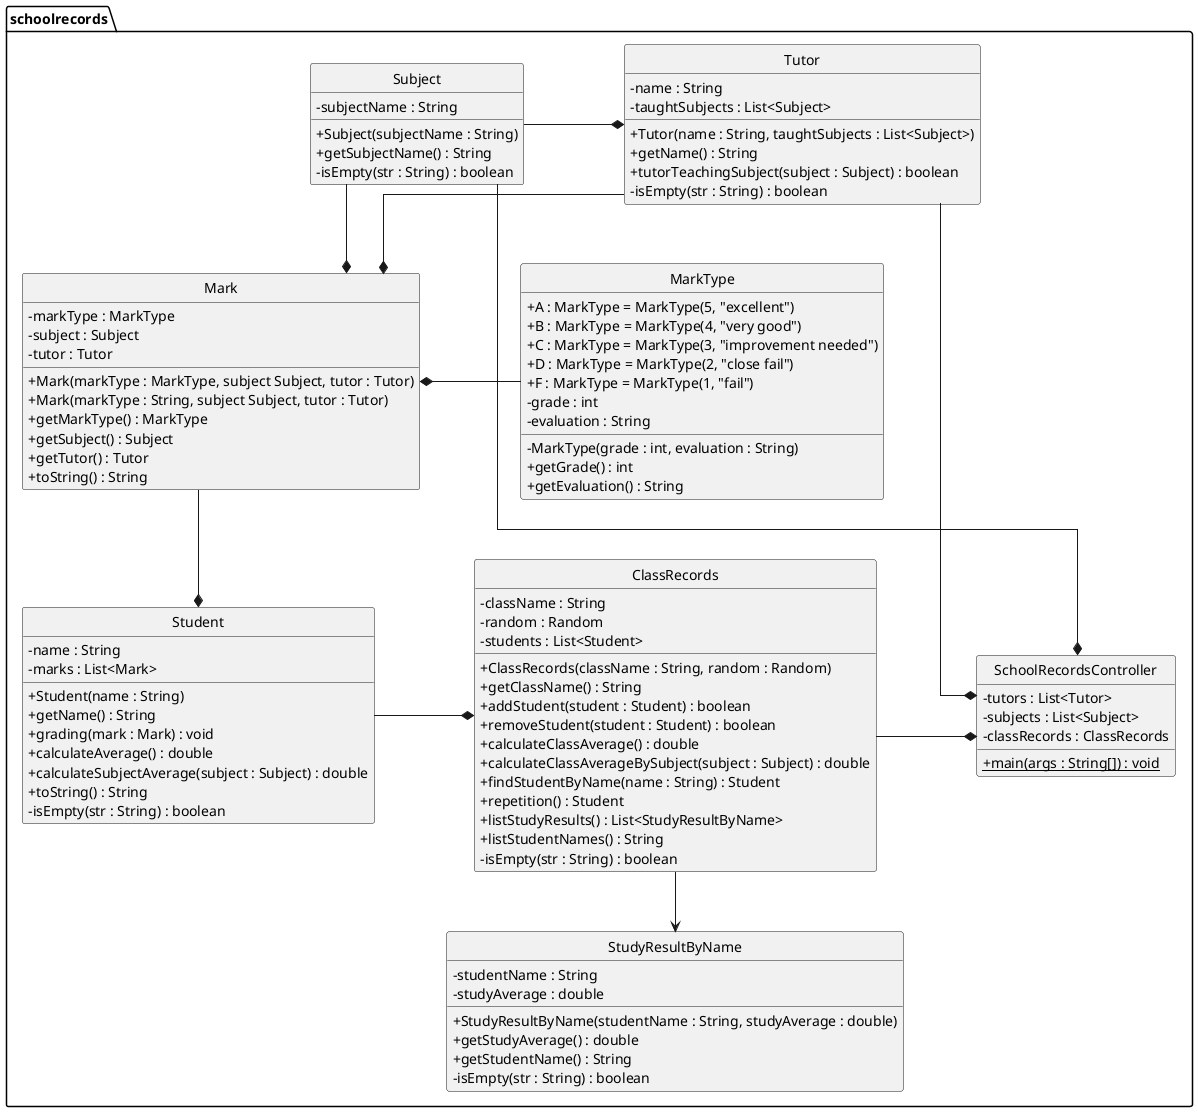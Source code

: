 @startuml
'https://plantuml.com/class-diagram

hide circle
skinparam classAttributeIconSize 0
skinparam LineType ortho
skinparam Nodesep 100
skinparam shadowing false

package schoolrecords {

class Subject {
    -subjectName : String
    +Subject(subjectName : String)
    +getSubjectName() : String
    -isEmpty(str : String) : boolean
}

class Tutor{
    -name : String
    -taughtSubjects : List<Subject>
    +Tutor(name : String, taughtSubjects : List<Subject>)
    +getName() : String
    +tutorTeachingSubject(subject : Subject) : boolean
    -isEmpty(str : String) : boolean
}

class Mark {
    -markType : MarkType
    -subject : Subject
    -tutor : Tutor
    +Mark(markType : MarkType, subject Subject, tutor : Tutor)
    +Mark(markType : String, subject Subject, tutor : Tutor)
    +getMarkType() : MarkType
    +getSubject() : Subject
    +getTutor() : Tutor
    +toString() : String
}

enum MarkType {
    {field}+A : MarkType = MarkType(5, "excellent")
    {field}+B : MarkType = MarkType(4, "very good")
    {field}+C : MarkType = MarkType(3, "improvement needed")
    {field}+D : MarkType = MarkType(2, "close fail")
    {field}+F : MarkType = MarkType(1, "fail")
    -grade : int
    -evaluation : String
    -MarkType(grade : int, evaluation : String)
    +getGrade() : int
    +getEvaluation() : String
}

class Student {
    -name : String
    -marks : List<Mark>
    +Student(name : String)
    +getName() : String
    +grading(mark : Mark) : void
    +calculateAverage() : double
    +calculateSubjectAverage(subject : Subject) : double
    +toString() : String
    -isEmpty(str : String) : boolean
}

class ClassRecords {
    -className : String
    -random : Random
    -students : List<Student>
    +ClassRecords(className : String, random : Random)
    +getClassName() : String
    +addStudent(student : Student) : boolean
    +removeStudent(student : Student) : boolean
    +calculateClassAverage() : double
    +calculateClassAverageBySubject(subject : Subject) : double
    +findStudentByName(name : String) : Student
    +repetition() : Student
    +listStudyResults() : List<StudyResultByName>
    +listStudentNames() : String
    -isEmpty(str : String) : boolean
}

class StudyResultByName {
    -studentName : String
    -studyAverage : double
    +StudyResultByName(studentName : String, studyAverage : double)
    +getStudyAverage() : double
    +getStudentName() : String
    -isEmpty(str : String) : boolean
}

class SchoolRecordsController {
    -tutors : List<Tutor>
    -subjects : List<Subject>
    -classRecords : ClassRecords
    +{static}main(args : String[]) : void
}

Subject -r-* Tutor
Subject -d-* Mark
Tutor --* Mark
Student -r-* ClassRecords
Mark -d-* Student
Mark *-r- MarkType
ClassRecords --> StudyResultByName
Tutor --* SchoolRecordsController
Subject --* SchoolRecordsController
ClassRecords -r-* SchoolRecordsController
}

'remove MarkType
'remove StudyResultByName
@enduml